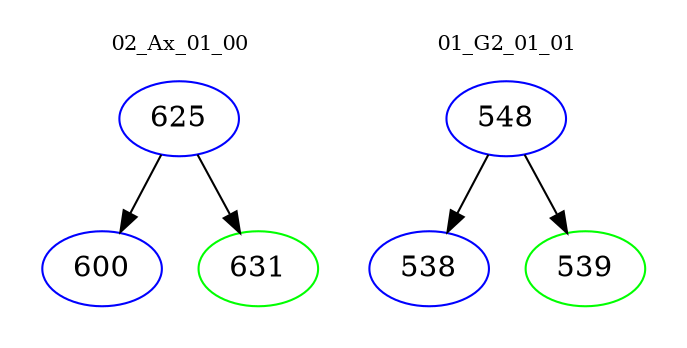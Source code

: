digraph{
subgraph cluster_0 {
color = white
label = "02_Ax_01_00";
fontsize=10;
T0_625 [label="625", color="blue"]
T0_625 -> T0_600 [color="black"]
T0_600 [label="600", color="blue"]
T0_625 -> T0_631 [color="black"]
T0_631 [label="631", color="green"]
}
subgraph cluster_1 {
color = white
label = "01_G2_01_01";
fontsize=10;
T1_548 [label="548", color="blue"]
T1_548 -> T1_538 [color="black"]
T1_538 [label="538", color="blue"]
T1_548 -> T1_539 [color="black"]
T1_539 [label="539", color="green"]
}
}
